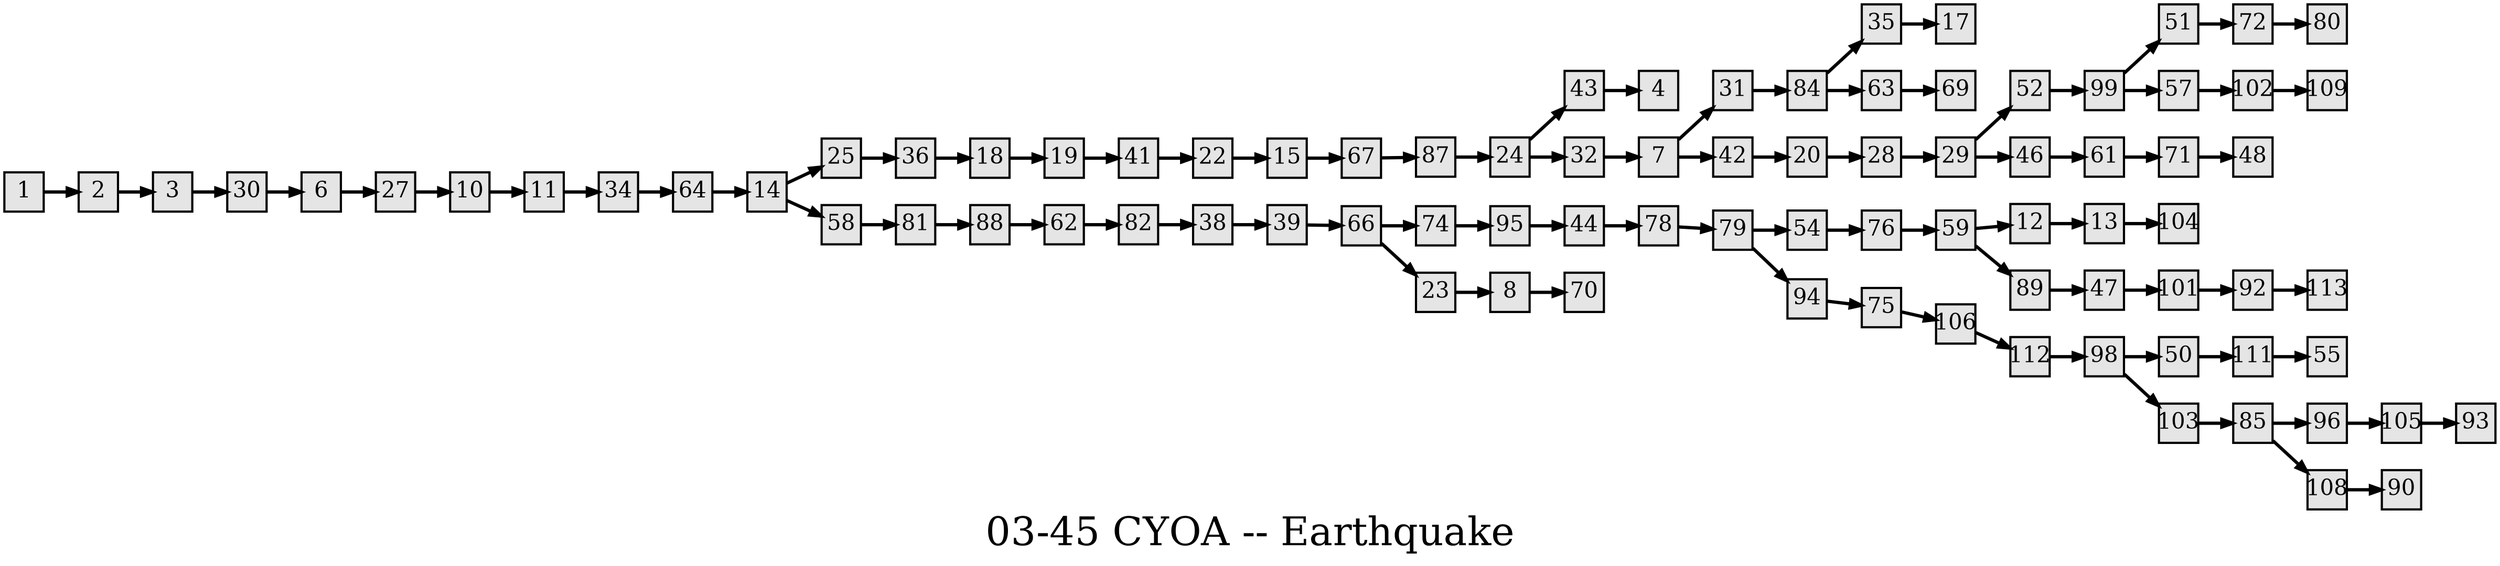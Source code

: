 digraph g{
  graph [ label="03-45 CYOA -- Earthquake" rankdir=LR, ordering=out, fontsize=36, nodesep="0.35", ranksep="0.45"];
  node  [shape=rect, penwidth=2, fontsize=20, style=filled, fillcolor=grey90, margin="0,0", labelfloat=true, regular=true, fixedsize=true];
  edge  [labelfloat=true, penwidth=3, fontsize=12];

  1 -> 2;
  2 -> 3;
  3 -> 30;
  6 -> 27;
  7 -> 31;
  7 -> 42;
  8 -> 70;
  10 -> 11;
  11 -> 34;
  12 -> 13;
  13 -> 104;
  14 -> 25;
  14 -> 58;
  15 -> 67;
  18 -> 19;
  19 -> 41;
  20 -> 28;
  22 -> 15;
  23 -> 8;
  24 -> 43;
  24 -> 32;
  25 -> 36;
  27 -> 10;
  28 -> 29;
  29 -> 52;
  29 -> 46;
  30 -> 6;
  31 -> 84;
  32 -> 7;
  34 -> 64;
  35 -> 17;
  36 -> 18;
  38 -> 39;
  39 -> 66;
  41 -> 22;
  42 -> 20;
  43 -> 4;
  44 -> 78;
  46 -> 61;
  47 -> 101;
  50 -> 111;
  51 -> 72;
  52 -> 99;
  54 -> 76;
  57 -> 102;
  58 -> 81;
  59 -> 12;
  59 -> 89;
  61 -> 71;
  62 -> 82;
  63 -> 69;
  64 -> 14;
  66 -> 74;
  66 -> 23;
  67 -> 87;
  71 -> 48;
  72 -> 80;
  74 -> 95;
  75 -> 106;
  76 -> 59;
  78 -> 79;
  79 -> 54;
  79 -> 94;
  81 -> 88;
  82 -> 38;
  84 -> 35;
  84 -> 63;
  85 -> 96;
  85 -> 108;
  87 -> 24;
  88 -> 62;
  89 -> 47;
  92 -> 113;
  94 -> 75;
  95 -> 44;
  96 -> 105;
  98 -> 50;
  98 -> 103;
  99 -> 51;
  99 -> 57;
  101 -> 92;
  102 -> 109;
  103 -> 85;
  105 -> 93;
  106 -> 112;
  108 -> 90;
  111 -> 55;
  112 -> 98;
}

